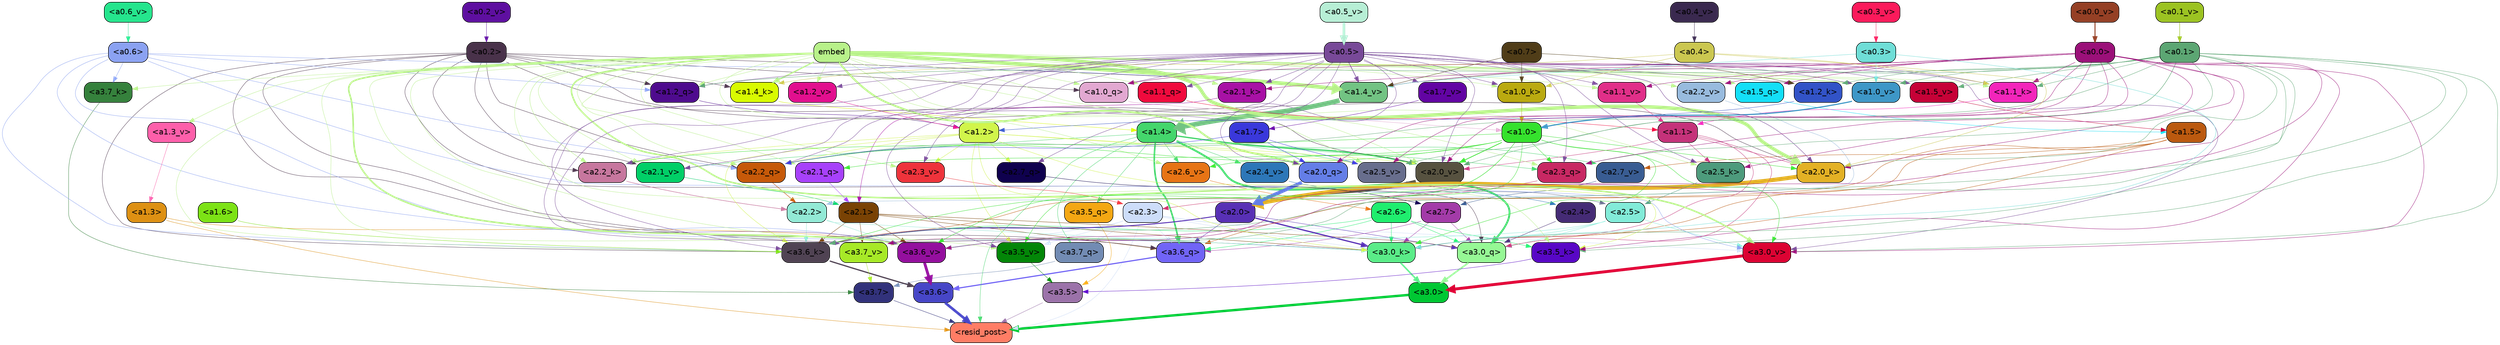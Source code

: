 strict digraph "" {
	graph [bgcolor=transparent,
		layout=dot,
		overlap=false,
		splines=true
	];
	"<a3.7>"	[color=black,
		fillcolor="#32327b",
		fontname=Helvetica,
		shape=box,
		style="filled, rounded"];
	"<resid_post>"	[color=black,
		fillcolor="#ff7d65",
		fontname=Helvetica,
		shape=box,
		style="filled, rounded"];
	"<a3.7>" -> "<resid_post>"	[color="#32327b",
		penwidth=0.6239100098609924];
	"<a3.6>"	[color=black,
		fillcolor="#4746c7",
		fontname=Helvetica,
		shape=box,
		style="filled, rounded"];
	"<a3.6>" -> "<resid_post>"	[color="#4746c7",
		penwidth=4.569062113761902];
	"<a3.5>"	[color=black,
		fillcolor="#9b72a9",
		fontname=Helvetica,
		shape=box,
		style="filled, rounded"];
	"<a3.5>" -> "<resid_post>"	[color="#9b72a9",
		penwidth=0.6];
	"<a3.0>"	[color=black,
		fillcolor="#00c733",
		fontname=Helvetica,
		shape=box,
		style="filled, rounded"];
	"<a3.0>" -> "<resid_post>"	[color="#00c733",
		penwidth=4.283544182777405];
	"<a2.3>"	[color=black,
		fillcolor="#cdddf9",
		fontname=Helvetica,
		shape=box,
		style="filled, rounded"];
	"<a2.3>" -> "<resid_post>"	[color="#cdddf9",
		penwidth=0.6];
	"<a3.7_q>"	[color=black,
		fillcolor="#728bb3",
		fontname=Helvetica,
		shape=box,
		style="filled, rounded"];
	"<a2.3>" -> "<a3.7_q>"	[color="#cdddf9",
		penwidth=0.6];
	"<a3.6_q>"	[color=black,
		fillcolor="#7164f6",
		fontname=Helvetica,
		shape=box,
		style="filled, rounded"];
	"<a2.3>" -> "<a3.6_q>"	[color="#cdddf9",
		penwidth=0.6];
	"<a3.0_q>"	[color=black,
		fillcolor="#96f895",
		fontname=Helvetica,
		shape=box,
		style="filled, rounded"];
	"<a2.3>" -> "<a3.0_q>"	[color="#cdddf9",
		penwidth=0.6];
	"<a3.0_k>"	[color=black,
		fillcolor="#5aec88",
		fontname=Helvetica,
		shape=box,
		style="filled, rounded"];
	"<a2.3>" -> "<a3.0_k>"	[color="#cdddf9",
		penwidth=0.6];
	"<a3.6_v>"	[color=black,
		fillcolor="#940f9e",
		fontname=Helvetica,
		shape=box,
		style="filled, rounded"];
	"<a2.3>" -> "<a3.6_v>"	[color="#cdddf9",
		penwidth=0.6];
	"<a3.5_v>"	[color=black,
		fillcolor="#038608",
		fontname=Helvetica,
		shape=box,
		style="filled, rounded"];
	"<a2.3>" -> "<a3.5_v>"	[color="#cdddf9",
		penwidth=0.6];
	"<a3.0_v>"	[color=black,
		fillcolor="#dc0333",
		fontname=Helvetica,
		shape=box,
		style="filled, rounded"];
	"<a2.3>" -> "<a3.0_v>"	[color="#cdddf9",
		penwidth=0.6];
	"<a1.4>"	[color=black,
		fillcolor="#44d66c",
		fontname=Helvetica,
		shape=box,
		style="filled, rounded"];
	"<a1.4>" -> "<resid_post>"	[color="#44d66c",
		penwidth=0.6];
	"<a1.4>" -> "<a3.7_q>"	[color="#44d66c",
		penwidth=0.6];
	"<a1.4>" -> "<a3.6_q>"	[color="#44d66c",
		penwidth=2.7934007048606873];
	"<a3.5_q>"	[color=black,
		fillcolor="#f4a713",
		fontname=Helvetica,
		shape=box,
		style="filled, rounded"];
	"<a1.4>" -> "<a3.5_q>"	[color="#44d66c",
		penwidth=0.6];
	"<a1.4>" -> "<a3.0_q>"	[color="#44d66c",
		penwidth=3.340754985809326];
	"<a2.3_q>"	[color=black,
		fillcolor="#c82863",
		fontname=Helvetica,
		shape=box,
		style="filled, rounded"];
	"<a1.4>" -> "<a2.3_q>"	[color="#44d66c",
		penwidth=0.6];
	"<a2.7_v>"	[color=black,
		fillcolor="#395c92",
		fontname=Helvetica,
		shape=box,
		style="filled, rounded"];
	"<a1.4>" -> "<a2.7_v>"	[color="#44d66c",
		penwidth=0.6];
	"<a2.6_v>"	[color=black,
		fillcolor="#e77415",
		fontname=Helvetica,
		shape=box,
		style="filled, rounded"];
	"<a1.4>" -> "<a2.6_v>"	[color="#44d66c",
		penwidth=0.6];
	"<a2.5_v>"	[color=black,
		fillcolor="#686e8d",
		fontname=Helvetica,
		shape=box,
		style="filled, rounded"];
	"<a1.4>" -> "<a2.5_v>"	[color="#44d66c",
		penwidth=0.6];
	"<a2.4_v>"	[color=black,
		fillcolor="#2d77b8",
		fontname=Helvetica,
		shape=box,
		style="filled, rounded"];
	"<a1.4>" -> "<a2.4_v>"	[color="#44d66c",
		penwidth=0.6];
	"<a2.1_v>"	[color=black,
		fillcolor="#01cf67",
		fontname=Helvetica,
		shape=box,
		style="filled, rounded"];
	"<a1.4>" -> "<a2.1_v>"	[color="#44d66c",
		penwidth=0.6];
	"<a2.0_v>"	[color=black,
		fillcolor="#575240",
		fontname=Helvetica,
		shape=box,
		style="filled, rounded"];
	"<a1.4>" -> "<a2.0_v>"	[color="#44d66c",
		penwidth=2.268759250640869];
	"<a1.3>"	[color=black,
		fillcolor="#dd9013",
		fontname=Helvetica,
		shape=box,
		style="filled, rounded"];
	"<a1.3>" -> "<resid_post>"	[color="#dd9013",
		penwidth=0.6];
	"<a1.3>" -> "<a3.6_v>"	[color="#dd9013",
		penwidth=0.6];
	"<a3.7_q>" -> "<a3.7>"	[color="#728bb3",
		penwidth=0.6];
	"<a3.6_q>" -> "<a3.6>"	[color="#7164f6",
		penwidth=2.0347584784030914];
	"<a3.5_q>" -> "<a3.5>"	[color="#f4a713",
		penwidth=0.6];
	"<a3.0_q>" -> "<a3.0>"	[color="#96f895",
		penwidth=2.8635367155075073];
	"<a3.7_k>"	[color=black,
		fillcolor="#35813c",
		fontname=Helvetica,
		shape=box,
		style="filled, rounded"];
	"<a3.7_k>" -> "<a3.7>"	[color="#35813c",
		penwidth=0.6];
	"<a3.6_k>"	[color=black,
		fillcolor="#504353",
		fontname=Helvetica,
		shape=box,
		style="filled, rounded"];
	"<a3.6_k>" -> "<a3.6>"	[color="#504353",
		penwidth=2.1760786175727844];
	"<a3.5_k>"	[color=black,
		fillcolor="#5807c6",
		fontname=Helvetica,
		shape=box,
		style="filled, rounded"];
	"<a3.5_k>" -> "<a3.5>"	[color="#5807c6",
		penwidth=0.6];
	"<a3.0_k>" -> "<a3.0>"	[color="#5aec88",
		penwidth=2.632905662059784];
	"<a3.7_v>"	[color=black,
		fillcolor="#a7e927",
		fontname=Helvetica,
		shape=box,
		style="filled, rounded"];
	"<a3.7_v>" -> "<a3.7>"	[color="#a7e927",
		penwidth=0.6];
	"<a3.6_v>" -> "<a3.6>"	[color="#940f9e",
		penwidth=4.981305837631226];
	"<a3.5_v>" -> "<a3.5>"	[color="#038608",
		penwidth=0.6];
	"<a3.0_v>" -> "<a3.0>"	[color="#dc0333",
		penwidth=5.168330669403076];
	"<a2.7>"	[color=black,
		fillcolor="#a33ba8",
		fontname=Helvetica,
		shape=box,
		style="filled, rounded"];
	"<a2.7>" -> "<a3.6_q>"	[color="#a33ba8",
		penwidth=0.6];
	"<a2.7>" -> "<a3.0_q>"	[color="#a33ba8",
		penwidth=0.6];
	"<a2.7>" -> "<a3.0_k>"	[color="#a33ba8",
		penwidth=0.6];
	"<a2.6>"	[color=black,
		fillcolor="#1fee6e",
		fontname=Helvetica,
		shape=box,
		style="filled, rounded"];
	"<a2.6>" -> "<a3.6_q>"	[color="#1fee6e",
		penwidth=0.6];
	"<a2.6>" -> "<a3.0_q>"	[color="#1fee6e",
		penwidth=0.6];
	"<a2.6>" -> "<a3.6_k>"	[color="#1fee6e",
		penwidth=0.6];
	"<a2.6>" -> "<a3.5_k>"	[color="#1fee6e",
		penwidth=0.6];
	"<a2.6>" -> "<a3.0_k>"	[color="#1fee6e",
		penwidth=0.6];
	"<a2.1>"	[color=black,
		fillcolor="#794204",
		fontname=Helvetica,
		shape=box,
		style="filled, rounded"];
	"<a2.1>" -> "<a3.6_q>"	[color="#794204",
		penwidth=0.6];
	"<a2.1>" -> "<a3.0_q>"	[color="#794204",
		penwidth=0.6];
	"<a2.1>" -> "<a3.6_k>"	[color="#794204",
		penwidth=0.6];
	"<a2.1>" -> "<a3.0_k>"	[color="#794204",
		penwidth=0.6];
	"<a2.1>" -> "<a3.7_v>"	[color="#794204",
		penwidth=0.6];
	"<a2.1>" -> "<a3.6_v>"	[color="#794204",
		penwidth=0.6];
	"<a2.0>"	[color=black,
		fillcolor="#5830b5",
		fontname=Helvetica,
		shape=box,
		style="filled, rounded"];
	"<a2.0>" -> "<a3.6_q>"	[color="#5830b5",
		penwidth=0.6];
	"<a2.0>" -> "<a3.0_q>"	[color="#5830b5",
		penwidth=0.6];
	"<a2.0>" -> "<a3.6_k>"	[color="#5830b5",
		penwidth=1.6382827460765839];
	"<a2.0>" -> "<a3.0_k>"	[color="#5830b5",
		penwidth=2.161143198609352];
	"<a1.5>"	[color=black,
		fillcolor="#bb590f",
		fontname=Helvetica,
		shape=box,
		style="filled, rounded"];
	"<a1.5>" -> "<a3.6_q>"	[color="#bb590f",
		penwidth=0.6];
	"<a1.5>" -> "<a3.0_q>"	[color="#bb590f",
		penwidth=0.6];
	"<a1.5>" -> "<a3.6_k>"	[color="#bb590f",
		penwidth=0.6];
	"<a1.5>" -> "<a3.0_k>"	[color="#bb590f",
		penwidth=0.6];
	"<a1.5>" -> "<a2.7_v>"	[color="#bb590f",
		penwidth=0.6];
	"<a0.2>"	[color=black,
		fillcolor="#49324a",
		fontname=Helvetica,
		shape=box,
		style="filled, rounded"];
	"<a0.2>" -> "<a3.6_q>"	[color="#49324a",
		penwidth=0.6];
	"<a0.2>" -> "<a3.0_q>"	[color="#49324a",
		penwidth=0.6];
	"<a0.2>" -> "<a3.6_k>"	[color="#49324a",
		penwidth=0.6];
	"<a0.2>" -> "<a3.0_k>"	[color="#49324a",
		penwidth=0.6];
	"<a2.2_q>"	[color=black,
		fillcolor="#c65909",
		fontname=Helvetica,
		shape=box,
		style="filled, rounded"];
	"<a0.2>" -> "<a2.2_q>"	[color="#49324a",
		penwidth=0.6];
	"<a2.2_k>"	[color=black,
		fillcolor="#c7779e",
		fontname=Helvetica,
		shape=box,
		style="filled, rounded"];
	"<a0.2>" -> "<a2.2_k>"	[color="#49324a",
		penwidth=0.6];
	"<a2.0_k>"	[color=black,
		fillcolor="#e3b125",
		fontname=Helvetica,
		shape=box,
		style="filled, rounded"];
	"<a0.2>" -> "<a2.0_k>"	[color="#49324a",
		penwidth=0.6];
	"<a0.2>" -> "<a2.1_v>"	[color="#49324a",
		penwidth=0.6];
	"<a0.2>" -> "<a2.0_v>"	[color="#49324a",
		penwidth=0.6];
	"<a1.2_q>"	[color=black,
		fillcolor="#4e0b8e",
		fontname=Helvetica,
		shape=box,
		style="filled, rounded"];
	"<a0.2>" -> "<a1.2_q>"	[color="#49324a",
		penwidth=0.6];
	"<a1.0_q>"	[color=black,
		fillcolor="#e2a8d1",
		fontname=Helvetica,
		shape=box,
		style="filled, rounded"];
	"<a0.2>" -> "<a1.0_q>"	[color="#49324a",
		penwidth=0.6];
	"<a1.4_k>"	[color=black,
		fillcolor="#d8fa01",
		fontname=Helvetica,
		shape=box,
		style="filled, rounded"];
	"<a0.2>" -> "<a1.4_k>"	[color="#49324a",
		penwidth=0.6];
	"<a1.4_v>"	[color=black,
		fillcolor="#72c383",
		fontname=Helvetica,
		shape=box,
		style="filled, rounded"];
	"<a0.2>" -> "<a1.4_v>"	[color="#49324a",
		penwidth=0.6];
	"<a2.5>"	[color=black,
		fillcolor="#82ebd8",
		fontname=Helvetica,
		shape=box,
		style="filled, rounded"];
	"<a2.5>" -> "<a3.0_q>"	[color="#82ebd8",
		penwidth=0.6];
	"<a2.5>" -> "<a3.0_k>"	[color="#82ebd8",
		penwidth=0.6];
	"<a2.5>" -> "<a3.6_v>"	[color="#82ebd8",
		penwidth=0.6];
	"<a2.5>" -> "<a3.0_v>"	[color="#82ebd8",
		penwidth=0.6];
	"<a2.4>"	[color=black,
		fillcolor="#452b75",
		fontname=Helvetica,
		shape=box,
		style="filled, rounded"];
	"<a2.4>" -> "<a3.0_q>"	[color="#452b75",
		penwidth=0.6];
	"<a1.1>"	[color=black,
		fillcolor="#c5327a",
		fontname=Helvetica,
		shape=box,
		style="filled, rounded"];
	"<a1.1>" -> "<a3.0_q>"	[color="#c5327a",
		penwidth=0.6];
	"<a1.1>" -> "<a3.0_k>"	[color="#c5327a",
		penwidth=0.6];
	"<a2.5_k>"	[color=black,
		fillcolor="#4d9b7c",
		fontname=Helvetica,
		shape=box,
		style="filled, rounded"];
	"<a1.1>" -> "<a2.5_k>"	[color="#c5327a",
		penwidth=0.6];
	"<a1.1>" -> "<a2.0_k>"	[color="#c5327a",
		penwidth=0.6];
	"<a1.1>" -> "<a2.0_v>"	[color="#c5327a",
		penwidth=0.6];
	"<a0.6>"	[color=black,
		fillcolor="#8ba2f2",
		fontname=Helvetica,
		shape=box,
		style="filled, rounded"];
	"<a0.6>" -> "<a3.7_k>"	[color="#8ba2f2",
		penwidth=0.6];
	"<a0.6>" -> "<a3.6_k>"	[color="#8ba2f2",
		penwidth=0.6];
	"<a0.6>" -> "<a3.0_k>"	[color="#8ba2f2",
		penwidth=0.6];
	"<a0.6>" -> "<a3.6_v>"	[color="#8ba2f2",
		penwidth=0.6];
	"<a0.6>" -> "<a3.0_v>"	[color="#8ba2f2",
		penwidth=0.6];
	"<a0.6>" -> "<a2.2_q>"	[color="#8ba2f2",
		penwidth=0.6];
	"<a0.6>" -> "<a1.2_q>"	[color="#8ba2f2",
		penwidth=0.6];
	"<a0.6>" -> "<a1.4_v>"	[color="#8ba2f2",
		penwidth=0.6];
	embed	[color=black,
		fillcolor="#b8f18a",
		fontname=Helvetica,
		shape=box,
		style="filled, rounded"];
	embed -> "<a3.7_k>"	[color="#b8f18a",
		penwidth=0.6];
	embed -> "<a3.6_k>"	[color="#b8f18a",
		penwidth=0.6];
	embed -> "<a3.5_k>"	[color="#b8f18a",
		penwidth=0.6];
	embed -> "<a3.0_k>"	[color="#b8f18a",
		penwidth=0.6];
	embed -> "<a3.7_v>"	[color="#b8f18a",
		penwidth=0.6];
	embed -> "<a3.6_v>"	[color="#b8f18a",
		penwidth=2.7825746536254883];
	embed -> "<a3.5_v>"	[color="#b8f18a",
		penwidth=0.6];
	embed -> "<a3.0_v>"	[color="#b8f18a",
		penwidth=2.6950180530548096];
	embed -> "<a2.3_q>"	[color="#b8f18a",
		penwidth=0.6];
	embed -> "<a2.2_q>"	[color="#b8f18a",
		penwidth=0.6];
	"<a2.1_q>"	[color=black,
		fillcolor="#a741fa",
		fontname=Helvetica,
		shape=box,
		style="filled, rounded"];
	embed -> "<a2.1_q>"	[color="#b8f18a",
		penwidth=0.6];
	"<a2.0_q>"	[color=black,
		fillcolor="#647ee7",
		fontname=Helvetica,
		shape=box,
		style="filled, rounded"];
	embed -> "<a2.0_q>"	[color="#b8f18a",
		penwidth=3.305941343307495];
	embed -> "<a2.5_k>"	[color="#b8f18a",
		penwidth=0.6];
	embed -> "<a2.2_k>"	[color="#b8f18a",
		penwidth=0.6698317527770996];
	"<a2.1_k>"	[color=black,
		fillcolor="#a811a5",
		fontname=Helvetica,
		shape=box,
		style="filled, rounded"];
	embed -> "<a2.1_k>"	[color="#b8f18a",
		penwidth=0.6];
	embed -> "<a2.0_k>"	[color="#b8f18a",
		penwidth=6.12570995092392];
	embed -> "<a2.6_v>"	[color="#b8f18a",
		penwidth=0.6];
	embed -> "<a2.5_v>"	[color="#b8f18a",
		penwidth=0.6];
	"<a2.3_v>"	[color=black,
		fillcolor="#ee333b",
		fontname=Helvetica,
		shape=box,
		style="filled, rounded"];
	embed -> "<a2.3_v>"	[color="#b8f18a",
		penwidth=0.6];
	"<a2.2_v>"	[color=black,
		fillcolor="#98bbde",
		fontname=Helvetica,
		shape=box,
		style="filled, rounded"];
	embed -> "<a2.2_v>"	[color="#b8f18a",
		penwidth=0.6];
	embed -> "<a2.1_v>"	[color="#b8f18a",
		penwidth=0.6];
	embed -> "<a2.0_v>"	[color="#b8f18a",
		penwidth=0.6];
	"<a1.5_q>"	[color=black,
		fillcolor="#14dff7",
		fontname=Helvetica,
		shape=box,
		style="filled, rounded"];
	embed -> "<a1.5_q>"	[color="#b8f18a",
		penwidth=0.6];
	embed -> "<a1.2_q>"	[color="#b8f18a",
		penwidth=0.6087074279785156];
	"<a1.1_q>"	[color=black,
		fillcolor="#f00a3d",
		fontname=Helvetica,
		shape=box,
		style="filled, rounded"];
	embed -> "<a1.1_q>"	[color="#b8f18a",
		penwidth=0.6];
	embed -> "<a1.0_q>"	[color="#b8f18a",
		penwidth=0.6];
	embed -> "<a1.4_k>"	[color="#b8f18a",
		penwidth=2.1858973503112793];
	"<a1.2_k>"	[color=black,
		fillcolor="#3253c7",
		fontname=Helvetica,
		shape=box,
		style="filled, rounded"];
	embed -> "<a1.2_k>"	[color="#b8f18a",
		penwidth=0.6];
	"<a1.1_k>"	[color=black,
		fillcolor="#f325bb",
		fontname=Helvetica,
		shape=box,
		style="filled, rounded"];
	embed -> "<a1.1_k>"	[color="#b8f18a",
		penwidth=0.6];
	"<a1.0_k>"	[color=black,
		fillcolor="#baaa10",
		fontname=Helvetica,
		shape=box,
		style="filled, rounded"];
	embed -> "<a1.0_k>"	[color="#b8f18a",
		penwidth=0.6];
	"<a1.5_v>"	[color=black,
		fillcolor="#c60237",
		fontname=Helvetica,
		shape=box,
		style="filled, rounded"];
	embed -> "<a1.5_v>"	[color="#b8f18a",
		penwidth=0.6];
	embed -> "<a1.4_v>"	[color="#b8f18a",
		penwidth=6.590077131986618];
	"<a1.3_v>"	[color=black,
		fillcolor="#fd5faa",
		fontname=Helvetica,
		shape=box,
		style="filled, rounded"];
	embed -> "<a1.3_v>"	[color="#b8f18a",
		penwidth=0.6];
	"<a1.2_v>"	[color=black,
		fillcolor="#e20f8e",
		fontname=Helvetica,
		shape=box,
		style="filled, rounded"];
	embed -> "<a1.2_v>"	[color="#b8f18a",
		penwidth=0.6];
	"<a1.1_v>"	[color=black,
		fillcolor="#e12f89",
		fontname=Helvetica,
		shape=box,
		style="filled, rounded"];
	embed -> "<a1.1_v>"	[color="#b8f18a",
		penwidth=0.6];
	"<a1.0_v>"	[color=black,
		fillcolor="#3e97c7",
		fontname=Helvetica,
		shape=box,
		style="filled, rounded"];
	embed -> "<a1.0_v>"	[color="#b8f18a",
		penwidth=1.2076449394226074];
	"<a2.2>"	[color=black,
		fillcolor="#92e9d5",
		fontname=Helvetica,
		shape=box,
		style="filled, rounded"];
	"<a2.2>" -> "<a3.6_k>"	[color="#92e9d5",
		penwidth=0.6];
	"<a2.2>" -> "<a3.0_k>"	[color="#92e9d5",
		penwidth=0.6];
	"<a2.2>" -> "<a3.6_v>"	[color="#92e9d5",
		penwidth=0.6];
	"<a1.6>"	[color=black,
		fillcolor="#7ce215",
		fontname=Helvetica,
		shape=box,
		style="filled, rounded"];
	"<a1.6>" -> "<a3.6_k>"	[color="#7ce215",
		penwidth=0.6];
	"<a1.2>"	[color=black,
		fillcolor="#d1f54b",
		fontname=Helvetica,
		shape=box,
		style="filled, rounded"];
	"<a1.2>" -> "<a3.6_k>"	[color="#d1f54b",
		penwidth=0.6];
	"<a1.2>" -> "<a3.5_k>"	[color="#d1f54b",
		penwidth=0.6];
	"<a1.2>" -> "<a3.0_k>"	[color="#d1f54b",
		penwidth=0.6];
	"<a1.2>" -> "<a3.5_v>"	[color="#d1f54b",
		penwidth=0.6];
	"<a2.7_q>"	[color=black,
		fillcolor="#0f014e",
		fontname=Helvetica,
		shape=box,
		style="filled, rounded"];
	"<a1.2>" -> "<a2.7_q>"	[color="#d1f54b",
		penwidth=0.6];
	"<a1.2>" -> "<a2.2_q>"	[color="#d1f54b",
		penwidth=0.6];
	"<a1.2>" -> "<a2.2_k>"	[color="#d1f54b",
		penwidth=0.6];
	"<a1.2>" -> "<a2.5_v>"	[color="#d1f54b",
		penwidth=0.6];
	"<a1.2>" -> "<a2.3_v>"	[color="#d1f54b",
		penwidth=0.6];
	"<a1.2>" -> "<a2.0_v>"	[color="#d1f54b",
		penwidth=0.6];
	"<a1.0>"	[color=black,
		fillcolor="#35e22d",
		fontname=Helvetica,
		shape=box,
		style="filled, rounded"];
	"<a1.0>" -> "<a3.6_k>"	[color="#35e22d",
		penwidth=0.6];
	"<a1.0>" -> "<a3.0_k>"	[color="#35e22d",
		penwidth=0.6];
	"<a1.0>" -> "<a3.6_v>"	[color="#35e22d",
		penwidth=0.6];
	"<a1.0>" -> "<a3.5_v>"	[color="#35e22d",
		penwidth=0.6];
	"<a1.0>" -> "<a3.0_v>"	[color="#35e22d",
		penwidth=0.6];
	"<a1.0>" -> "<a2.3_q>"	[color="#35e22d",
		penwidth=0.6];
	"<a1.0>" -> "<a2.2_q>"	[color="#35e22d",
		penwidth=0.6];
	"<a1.0>" -> "<a2.1_q>"	[color="#35e22d",
		penwidth=0.6];
	"<a1.0>" -> "<a2.2_k>"	[color="#35e22d",
		penwidth=0.6];
	"<a1.0>" -> "<a2.0_k>"	[color="#35e22d",
		penwidth=0.6];
	"<a1.0>" -> "<a2.6_v>"	[color="#35e22d",
		penwidth=0.6];
	"<a1.0>" -> "<a2.0_v>"	[color="#35e22d",
		penwidth=1.2213096618652344];
	"<a0.5>"	[color=black,
		fillcolor="#784998",
		fontname=Helvetica,
		shape=box,
		style="filled, rounded"];
	"<a0.5>" -> "<a3.6_k>"	[color="#784998",
		penwidth=0.6];
	"<a0.5>" -> "<a3.7_v>"	[color="#784998",
		penwidth=0.6];
	"<a0.5>" -> "<a3.6_v>"	[color="#784998",
		penwidth=0.6];
	"<a0.5>" -> "<a3.5_v>"	[color="#784998",
		penwidth=0.6];
	"<a0.5>" -> "<a3.0_v>"	[color="#784998",
		penwidth=0.6];
	"<a0.5>" -> "<a2.7_q>"	[color="#784998",
		penwidth=0.6];
	"<a0.5>" -> "<a2.3_q>"	[color="#784998",
		penwidth=0.6];
	"<a0.5>" -> "<a2.2_q>"	[color="#784998",
		penwidth=0.6];
	"<a0.5>" -> "<a2.0_q>"	[color="#784998",
		penwidth=0.6];
	"<a0.5>" -> "<a2.5_k>"	[color="#784998",
		penwidth=0.6];
	"<a0.5>" -> "<a2.2_k>"	[color="#784998",
		penwidth=0.6];
	"<a0.5>" -> "<a2.1_k>"	[color="#784998",
		penwidth=0.6];
	"<a0.5>" -> "<a2.0_k>"	[color="#784998",
		penwidth=0.6900839805603027];
	"<a0.5>" -> "<a2.3_v>"	[color="#784998",
		penwidth=0.6];
	"<a0.5>" -> "<a2.1_v>"	[color="#784998",
		penwidth=0.6];
	"<a0.5>" -> "<a2.0_v>"	[color="#784998",
		penwidth=0.6];
	"<a0.5>" -> "<a1.2_q>"	[color="#784998",
		penwidth=0.6];
	"<a0.5>" -> "<a1.1_q>"	[color="#784998",
		penwidth=0.6];
	"<a0.5>" -> "<a1.0_q>"	[color="#784998",
		penwidth=0.6];
	"<a0.5>" -> "<a1.2_k>"	[color="#784998",
		penwidth=0.6];
	"<a0.5>" -> "<a1.1_k>"	[color="#784998",
		penwidth=0.6];
	"<a0.5>" -> "<a1.0_k>"	[color="#784998",
		penwidth=0.6];
	"<a1.7_v>"	[color=black,
		fillcolor="#6204a3",
		fontname=Helvetica,
		shape=box,
		style="filled, rounded"];
	"<a0.5>" -> "<a1.7_v>"	[color="#784998",
		penwidth=0.6];
	"<a0.5>" -> "<a1.5_v>"	[color="#784998",
		penwidth=0.6];
	"<a0.5>" -> "<a1.4_v>"	[color="#784998",
		penwidth=0.9985027313232422];
	"<a0.5>" -> "<a1.2_v>"	[color="#784998",
		penwidth=0.6];
	"<a0.5>" -> "<a1.1_v>"	[color="#784998",
		penwidth=0.6];
	"<a0.5>" -> "<a1.0_v>"	[color="#784998",
		penwidth=0.6];
	"<a0.1>"	[color=black,
		fillcolor="#5ca673",
		fontname=Helvetica,
		shape=box,
		style="filled, rounded"];
	"<a0.1>" -> "<a3.6_k>"	[color="#5ca673",
		penwidth=0.6];
	"<a0.1>" -> "<a3.5_k>"	[color="#5ca673",
		penwidth=0.6];
	"<a0.1>" -> "<a3.0_k>"	[color="#5ca673",
		penwidth=0.6];
	"<a0.1>" -> "<a3.6_v>"	[color="#5ca673",
		penwidth=0.6];
	"<a0.1>" -> "<a3.0_v>"	[color="#5ca673",
		penwidth=0.6];
	"<a0.1>" -> "<a2.3_q>"	[color="#5ca673",
		penwidth=0.6];
	"<a0.1>" -> "<a2.2_q>"	[color="#5ca673",
		penwidth=0.6];
	"<a0.1>" -> "<a2.0_k>"	[color="#5ca673",
		penwidth=0.6];
	"<a0.1>" -> "<a2.5_v>"	[color="#5ca673",
		penwidth=0.6];
	"<a0.1>" -> "<a2.0_v>"	[color="#5ca673",
		penwidth=0.6];
	"<a0.1>" -> "<a1.2_q>"	[color="#5ca673",
		penwidth=0.6218185424804688];
	"<a0.1>" -> "<a1.2_k>"	[color="#5ca673",
		penwidth=0.6];
	"<a0.1>" -> "<a1.1_k>"	[color="#5ca673",
		penwidth=0.6];
	"<a0.1>" -> "<a1.5_v>"	[color="#5ca673",
		penwidth=0.6];
	"<a0.1>" -> "<a1.4_v>"	[color="#5ca673",
		penwidth=0.6];
	"<a0.1>" -> "<a1.0_v>"	[color="#5ca673",
		penwidth=0.6];
	"<a0.0>"	[color=black,
		fillcolor="#9b1079",
		fontname=Helvetica,
		shape=box,
		style="filled, rounded"];
	"<a0.0>" -> "<a3.5_k>"	[color="#9b1079",
		penwidth=0.6];
	"<a0.0>" -> "<a3.7_v>"	[color="#9b1079",
		penwidth=0.6];
	"<a0.0>" -> "<a3.6_v>"	[color="#9b1079",
		penwidth=0.6];
	"<a0.0>" -> "<a3.0_v>"	[color="#9b1079",
		penwidth=0.6];
	"<a0.0>" -> "<a2.3_q>"	[color="#9b1079",
		penwidth=0.6];
	"<a0.0>" -> "<a2.0_q>"	[color="#9b1079",
		penwidth=0.6];
	"<a0.0>" -> "<a2.5_k>"	[color="#9b1079",
		penwidth=0.6];
	"<a0.0>" -> "<a2.1_k>"	[color="#9b1079",
		penwidth=0.6];
	"<a0.0>" -> "<a2.0_k>"	[color="#9b1079",
		penwidth=0.6];
	"<a0.0>" -> "<a2.5_v>"	[color="#9b1079",
		penwidth=0.6];
	"<a0.0>" -> "<a2.2_v>"	[color="#9b1079",
		penwidth=0.6];
	"<a0.0>" -> "<a2.0_v>"	[color="#9b1079",
		penwidth=0.6];
	"<a0.0>" -> "<a1.5_q>"	[color="#9b1079",
		penwidth=0.6];
	"<a0.0>" -> "<a1.0_q>"	[color="#9b1079",
		penwidth=0.6];
	"<a0.0>" -> "<a1.1_k>"	[color="#9b1079",
		penwidth=0.6];
	"<a0.0>" -> "<a1.4_v>"	[color="#9b1079",
		penwidth=0.6];
	"<a0.0>" -> "<a1.1_v>"	[color="#9b1079",
		penwidth=0.6];
	"<a0.3>"	[color=black,
		fillcolor="#6fded7",
		fontname=Helvetica,
		shape=box,
		style="filled, rounded"];
	"<a0.3>" -> "<a3.0_k>"	[color="#6fded7",
		penwidth=0.6];
	"<a0.3>" -> "<a1.4_v>"	[color="#6fded7",
		penwidth=0.6];
	"<a0.3>" -> "<a1.0_v>"	[color="#6fded7",
		penwidth=0.6];
	"<a2.7_q>" -> "<a2.7>"	[color="#0f014e",
		penwidth=0.6];
	"<a2.3_q>" -> "<a2.3>"	[color="#c82863",
		penwidth=0.6];
	"<a2.2_q>" -> "<a2.2>"	[color="#c65909",
		penwidth=0.7553567886352539];
	"<a2.1_q>" -> "<a2.1>"	[color="#a741fa",
		penwidth=0.6];
	"<a2.0_q>" -> "<a2.0>"	[color="#647ee7",
		penwidth=6.256794691085815];
	"<a2.5_k>" -> "<a2.5>"	[color="#4d9b7c",
		penwidth=0.6];
	"<a2.2_k>" -> "<a2.2>"	[color="#c7779e",
		penwidth=0.8854708671569824];
	"<a2.1_k>" -> "<a2.1>"	[color="#a811a5",
		penwidth=0.6];
	"<a2.0_k>" -> "<a2.0>"	[color="#e3b125",
		penwidth=7.231504917144775];
	"<a2.7_v>" -> "<a2.7>"	[color="#395c92",
		penwidth=0.6];
	"<a2.6_v>" -> "<a2.6>"	[color="#e77415",
		penwidth=0.6];
	"<a2.5_v>" -> "<a2.5>"	[color="#686e8d",
		penwidth=0.6];
	"<a2.4_v>" -> "<a2.4>"	[color="#2d77b8",
		penwidth=0.6];
	"<a2.3_v>" -> "<a2.3>"	[color="#ee333b",
		penwidth=0.6];
	"<a2.2_v>" -> "<a2.2>"	[color="#98bbde",
		penwidth=0.6];
	"<a2.1_v>" -> "<a2.1>"	[color="#01cf67",
		penwidth=0.6];
	"<a2.0_v>" -> "<a2.0>"	[color="#575240",
		penwidth=5.231471925973892];
	"<a1.7>"	[color=black,
		fillcolor="#3a38db",
		fontname=Helvetica,
		shape=box,
		style="filled, rounded"];
	"<a1.7>" -> "<a2.2_q>"	[color="#3a38db",
		penwidth=0.6];
	"<a1.7>" -> "<a2.0_q>"	[color="#3a38db",
		penwidth=0.6];
	"<a1.7>" -> "<a2.5_v>"	[color="#3a38db",
		penwidth=0.6];
	"<a0.4>"	[color=black,
		fillcolor="#cbc750",
		fontname=Helvetica,
		shape=box,
		style="filled, rounded"];
	"<a0.4>" -> "<a2.0_k>"	[color="#cbc750",
		penwidth=0.6];
	"<a0.4>" -> "<a1.4_k>"	[color="#cbc750",
		penwidth=0.6];
	"<a0.4>" -> "<a1.1_k>"	[color="#cbc750",
		penwidth=0.6];
	"<a0.4>" -> "<a1.0_k>"	[color="#cbc750",
		penwidth=0.6];
	"<a1.5_q>" -> "<a1.5>"	[color="#14dff7",
		penwidth=0.6];
	"<a1.2_q>" -> "<a1.2>"	[color="#4e0b8e",
		penwidth=0.6];
	"<a1.1_q>" -> "<a1.1>"	[color="#f00a3d",
		penwidth=0.6];
	"<a1.0_q>" -> "<a1.0>"	[color="#e2a8d1",
		penwidth=0.6];
	"<a1.4_k>" -> "<a1.4>"	[color="#d8fa01",
		penwidth=0.6];
	"<a1.2_k>" -> "<a1.2>"	[color="#3253c7",
		penwidth=0.6];
	"<a1.1_k>" -> "<a1.1>"	[color="#f325bb",
		penwidth=0.6];
	"<a1.0_k>" -> "<a1.0>"	[color="#baaa10",
		penwidth=0.6];
	"<a1.7_v>" -> "<a1.7>"	[color="#6204a3",
		penwidth=0.6];
	"<a1.5_v>" -> "<a1.5>"	[color="#c60237",
		penwidth=0.6];
	"<a1.4_v>" -> "<a1.4>"	[color="#72c383",
		penwidth=8.36684274673462];
	"<a1.3_v>" -> "<a1.3>"	[color="#fd5faa",
		penwidth=0.6];
	"<a1.2_v>" -> "<a1.2>"	[color="#e20f8e",
		penwidth=0.6];
	"<a1.1_v>" -> "<a1.1>"	[color="#e12f89",
		penwidth=0.6];
	"<a1.0_v>" -> "<a1.0>"	[color="#3e97c7",
		penwidth=1.9665732383728027];
	"<a0.7>"	[color=black,
		fillcolor="#503d18",
		fontname=Helvetica,
		shape=box,
		style="filled, rounded"];
	"<a0.7>" -> "<a1.2_k>"	[color="#503d18",
		penwidth=0.6];
	"<a0.7>" -> "<a1.0_k>"	[color="#503d18",
		penwidth=0.6];
	"<a0.7>" -> "<a1.4_v>"	[color="#503d18",
		penwidth=0.6];
	"<a0.6_v>"	[color=black,
		fillcolor="#25e58d",
		fontname=Helvetica,
		shape=box,
		style="filled, rounded"];
	"<a0.6_v>" -> "<a0.6>"	[color="#25e58d",
		penwidth=0.6];
	"<a0.5_v>"	[color=black,
		fillcolor="#b7eed5",
		fontname=Helvetica,
		shape=box,
		style="filled, rounded"];
	"<a0.5_v>" -> "<a0.5>"	[color="#b7eed5",
		penwidth=4.667354106903076];
	"<a0.4_v>"	[color=black,
		fillcolor="#3a294f",
		fontname=Helvetica,
		shape=box,
		style="filled, rounded"];
	"<a0.4_v>" -> "<a0.4>"	[color="#3a294f",
		penwidth=0.6];
	"<a0.3_v>"	[color=black,
		fillcolor="#fb1a5b",
		fontname=Helvetica,
		shape=box,
		style="filled, rounded"];
	"<a0.3_v>" -> "<a0.3>"	[color="#fb1a5b",
		penwidth=0.6];
	"<a0.2_v>"	[color=black,
		fillcolor="#5e0fa0",
		fontname=Helvetica,
		shape=box,
		style="filled, rounded"];
	"<a0.2_v>" -> "<a0.2>"	[color="#5e0fa0",
		penwidth=0.6];
	"<a0.1_v>"	[color=black,
		fillcolor="#9cc322",
		fontname=Helvetica,
		shape=box,
		style="filled, rounded"];
	"<a0.1_v>" -> "<a0.1>"	[color="#9cc322",
		penwidth=0.8298110961914062];
	"<a0.0_v>"	[color=black,
		fillcolor="#954025",
		fontname=Helvetica,
		shape=box,
		style="filled, rounded"];
	"<a0.0_v>" -> "<a0.0>"	[color="#954025",
		penwidth=1.7084956169128418];
}
